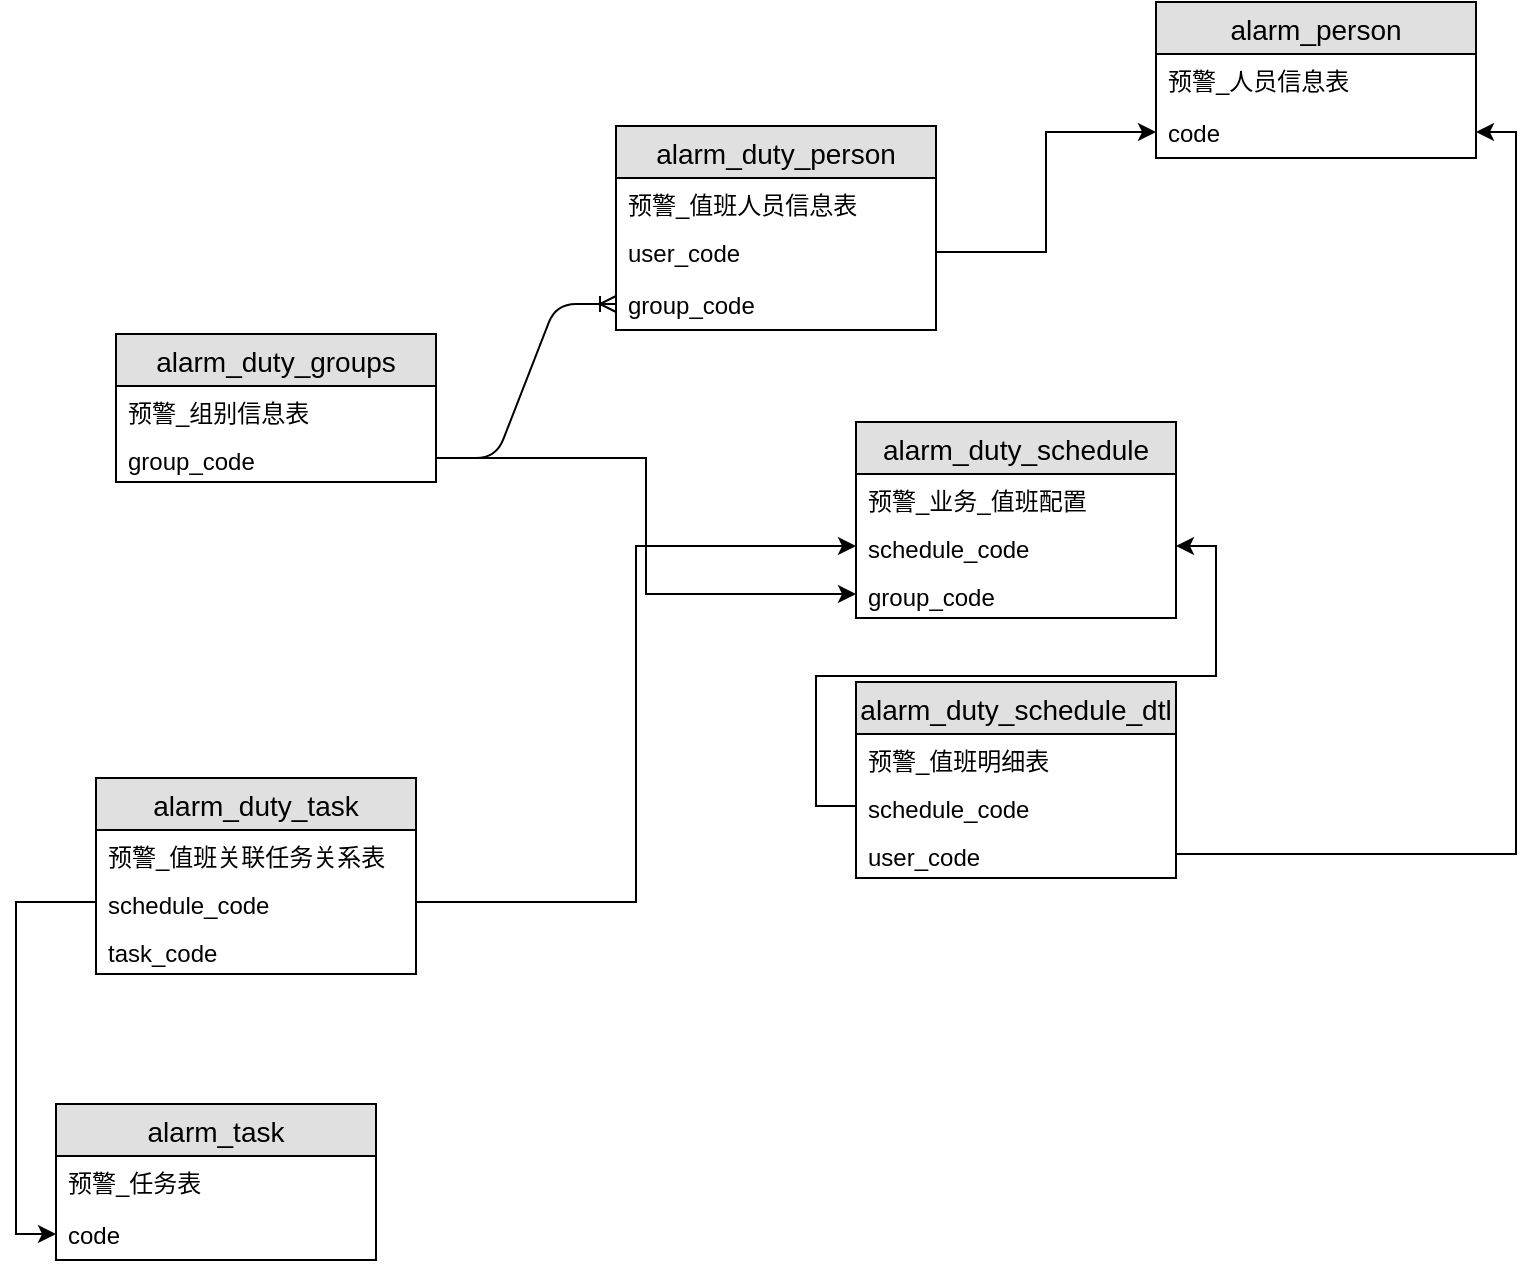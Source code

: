 <mxfile version="12.4.3" type="github" pages="1">
  <diagram id="nU8_Kjdr6IP4alDfhYj7" name="第 1 页">
    <mxGraphModel dx="868" dy="492" grid="1" gridSize="10" guides="1" tooltips="1" connect="1" arrows="1" fold="1" page="1" pageScale="1" pageWidth="827" pageHeight="1169" math="0" shadow="0">
      <root>
        <mxCell id="0"/>
        <mxCell id="1" parent="0"/>
        <mxCell id="XP2F9lPvmP8_Afb9nCL_-2" value="alarm_duty_person" style="swimlane;fontStyle=0;childLayout=stackLayout;horizontal=1;startSize=26;fillColor=#e0e0e0;horizontalStack=0;resizeParent=1;resizeParentMax=0;resizeLast=0;collapsible=1;marginBottom=0;swimlaneFillColor=#ffffff;align=center;fontSize=14;" vertex="1" parent="1">
          <mxGeometry x="360" y="82" width="160" height="102" as="geometry"/>
        </mxCell>
        <mxCell id="XP2F9lPvmP8_Afb9nCL_-3" value="预警_值班人员信息表" style="text;strokeColor=none;fillColor=none;spacingLeft=4;spacingRight=4;overflow=hidden;rotatable=0;points=[[0,0.5],[1,0.5]];portConstraint=eastwest;fontSize=12;" vertex="1" parent="XP2F9lPvmP8_Afb9nCL_-2">
          <mxGeometry y="26" width="160" height="24" as="geometry"/>
        </mxCell>
        <mxCell id="XP2F9lPvmP8_Afb9nCL_-19" value="user_code" style="text;strokeColor=none;fillColor=none;spacingLeft=4;spacingRight=4;overflow=hidden;rotatable=0;points=[[0,0.5],[1,0.5]];portConstraint=eastwest;fontSize=12;" vertex="1" parent="XP2F9lPvmP8_Afb9nCL_-2">
          <mxGeometry y="50" width="160" height="26" as="geometry"/>
        </mxCell>
        <mxCell id="XP2F9lPvmP8_Afb9nCL_-20" value="group_code" style="text;strokeColor=none;fillColor=none;spacingLeft=4;spacingRight=4;overflow=hidden;rotatable=0;points=[[0,0.5],[1,0.5]];portConstraint=eastwest;fontSize=12;" vertex="1" parent="XP2F9lPvmP8_Afb9nCL_-2">
          <mxGeometry y="76" width="160" height="26" as="geometry"/>
        </mxCell>
        <mxCell id="XP2F9lPvmP8_Afb9nCL_-6" value="alarm_duty_task" style="swimlane;fontStyle=0;childLayout=stackLayout;horizontal=1;startSize=26;fillColor=#e0e0e0;horizontalStack=0;resizeParent=1;resizeParentMax=0;resizeLast=0;collapsible=1;marginBottom=0;swimlaneFillColor=#ffffff;align=center;fontSize=14;" vertex="1" parent="1">
          <mxGeometry x="100" y="408" width="160" height="98" as="geometry"/>
        </mxCell>
        <mxCell id="XP2F9lPvmP8_Afb9nCL_-44" value="预警_值班关联任务关系表" style="text;strokeColor=none;fillColor=none;spacingLeft=4;spacingRight=4;overflow=hidden;rotatable=0;points=[[0,0.5],[1,0.5]];portConstraint=eastwest;fontSize=12;" vertex="1" parent="XP2F9lPvmP8_Afb9nCL_-6">
          <mxGeometry y="26" width="160" height="24" as="geometry"/>
        </mxCell>
        <mxCell id="XP2F9lPvmP8_Afb9nCL_-7" value="schedule_code" style="text;strokeColor=none;fillColor=none;spacingLeft=4;spacingRight=4;overflow=hidden;rotatable=0;points=[[0,0.5],[1,0.5]];portConstraint=eastwest;fontSize=12;" vertex="1" parent="XP2F9lPvmP8_Afb9nCL_-6">
          <mxGeometry y="50" width="160" height="24" as="geometry"/>
        </mxCell>
        <mxCell id="XP2F9lPvmP8_Afb9nCL_-50" value="task_code" style="text;strokeColor=none;fillColor=none;spacingLeft=4;spacingRight=4;overflow=hidden;rotatable=0;points=[[0,0.5],[1,0.5]];portConstraint=eastwest;fontSize=12;" vertex="1" parent="XP2F9lPvmP8_Afb9nCL_-6">
          <mxGeometry y="74" width="160" height="24" as="geometry"/>
        </mxCell>
        <mxCell id="XP2F9lPvmP8_Afb9nCL_-8" value="alarm_duty_schedule_dtl" style="swimlane;fontStyle=0;childLayout=stackLayout;horizontal=1;startSize=26;fillColor=#e0e0e0;horizontalStack=0;resizeParent=1;resizeParentMax=0;resizeLast=0;collapsible=1;marginBottom=0;swimlaneFillColor=#ffffff;align=center;fontSize=14;" vertex="1" parent="1">
          <mxGeometry x="480" y="360" width="160" height="98" as="geometry"/>
        </mxCell>
        <mxCell id="XP2F9lPvmP8_Afb9nCL_-9" value="预警_值班明细表" style="text;strokeColor=none;fillColor=none;spacingLeft=4;spacingRight=4;overflow=hidden;rotatable=0;points=[[0,0.5],[1,0.5]];portConstraint=eastwest;fontSize=12;" vertex="1" parent="XP2F9lPvmP8_Afb9nCL_-8">
          <mxGeometry y="26" width="160" height="24" as="geometry"/>
        </mxCell>
        <mxCell id="XP2F9lPvmP8_Afb9nCL_-39" value="schedule_code" style="text;strokeColor=none;fillColor=none;spacingLeft=4;spacingRight=4;overflow=hidden;rotatable=0;points=[[0,0.5],[1,0.5]];portConstraint=eastwest;fontSize=12;" vertex="1" parent="XP2F9lPvmP8_Afb9nCL_-8">
          <mxGeometry y="50" width="160" height="24" as="geometry"/>
        </mxCell>
        <mxCell id="XP2F9lPvmP8_Afb9nCL_-40" value="user_code" style="text;strokeColor=none;fillColor=none;spacingLeft=4;spacingRight=4;overflow=hidden;rotatable=0;points=[[0,0.5],[1,0.5]];portConstraint=eastwest;fontSize=12;" vertex="1" parent="XP2F9lPvmP8_Afb9nCL_-8">
          <mxGeometry y="74" width="160" height="24" as="geometry"/>
        </mxCell>
        <mxCell id="XP2F9lPvmP8_Afb9nCL_-10" value="alarm_duty_groups" style="swimlane;fontStyle=0;childLayout=stackLayout;horizontal=1;startSize=26;fillColor=#e0e0e0;horizontalStack=0;resizeParent=1;resizeParentMax=0;resizeLast=0;collapsible=1;marginBottom=0;swimlaneFillColor=#ffffff;align=center;fontSize=14;" vertex="1" parent="1">
          <mxGeometry x="110" y="186" width="160" height="74" as="geometry"/>
        </mxCell>
        <mxCell id="XP2F9lPvmP8_Afb9nCL_-11" value="预警_组别信息表" style="text;strokeColor=none;fillColor=none;spacingLeft=4;spacingRight=4;overflow=hidden;rotatable=0;points=[[0,0.5],[1,0.5]];portConstraint=eastwest;fontSize=12;" vertex="1" parent="XP2F9lPvmP8_Afb9nCL_-10">
          <mxGeometry y="26" width="160" height="24" as="geometry"/>
        </mxCell>
        <mxCell id="XP2F9lPvmP8_Afb9nCL_-29" value="group_code" style="text;strokeColor=none;fillColor=none;spacingLeft=4;spacingRight=4;overflow=hidden;rotatable=0;points=[[0,0.5],[1,0.5]];portConstraint=eastwest;fontSize=12;" vertex="1" parent="XP2F9lPvmP8_Afb9nCL_-10">
          <mxGeometry y="50" width="160" height="24" as="geometry"/>
        </mxCell>
        <mxCell id="XP2F9lPvmP8_Afb9nCL_-12" value="alarm_duty_schedule" style="swimlane;fontStyle=0;childLayout=stackLayout;horizontal=1;startSize=26;fillColor=#e0e0e0;horizontalStack=0;resizeParent=1;resizeParentMax=0;resizeLast=0;collapsible=1;marginBottom=0;swimlaneFillColor=#ffffff;align=center;fontSize=14;" vertex="1" parent="1">
          <mxGeometry x="480" y="230" width="160" height="98" as="geometry"/>
        </mxCell>
        <mxCell id="XP2F9lPvmP8_Afb9nCL_-13" value="预警_业务_值班配置" style="text;strokeColor=none;fillColor=none;spacingLeft=4;spacingRight=4;overflow=hidden;rotatable=0;points=[[0,0.5],[1,0.5]];portConstraint=eastwest;fontSize=12;" vertex="1" parent="XP2F9lPvmP8_Afb9nCL_-12">
          <mxGeometry y="26" width="160" height="24" as="geometry"/>
        </mxCell>
        <mxCell id="XP2F9lPvmP8_Afb9nCL_-36" value="schedule_code" style="text;strokeColor=none;fillColor=none;spacingLeft=4;spacingRight=4;overflow=hidden;rotatable=0;points=[[0,0.5],[1,0.5]];portConstraint=eastwest;fontSize=12;" vertex="1" parent="XP2F9lPvmP8_Afb9nCL_-12">
          <mxGeometry y="50" width="160" height="24" as="geometry"/>
        </mxCell>
        <mxCell id="XP2F9lPvmP8_Afb9nCL_-43" value="group_code" style="text;strokeColor=none;fillColor=none;spacingLeft=4;spacingRight=4;overflow=hidden;rotatable=0;points=[[0,0.5],[1,0.5]];portConstraint=eastwest;fontSize=12;" vertex="1" parent="XP2F9lPvmP8_Afb9nCL_-12">
          <mxGeometry y="74" width="160" height="24" as="geometry"/>
        </mxCell>
        <mxCell id="XP2F9lPvmP8_Afb9nCL_-14" value="alarm_person" style="swimlane;fontStyle=0;childLayout=stackLayout;horizontal=1;startSize=26;fillColor=#e0e0e0;horizontalStack=0;resizeParent=1;resizeParentMax=0;resizeLast=0;collapsible=1;marginBottom=0;swimlaneFillColor=#ffffff;align=center;fontSize=14;" vertex="1" parent="1">
          <mxGeometry x="630" y="20" width="160" height="78" as="geometry"/>
        </mxCell>
        <mxCell id="XP2F9lPvmP8_Afb9nCL_-15" value="预警_人员信息表" style="text;strokeColor=none;fillColor=none;spacingLeft=4;spacingRight=4;overflow=hidden;rotatable=0;points=[[0,0.5],[1,0.5]];portConstraint=eastwest;fontSize=12;" vertex="1" parent="XP2F9lPvmP8_Afb9nCL_-14">
          <mxGeometry y="26" width="160" height="26" as="geometry"/>
        </mxCell>
        <mxCell id="XP2F9lPvmP8_Afb9nCL_-16" value="code" style="text;strokeColor=none;fillColor=none;spacingLeft=4;spacingRight=4;overflow=hidden;rotatable=0;points=[[0,0.5],[1,0.5]];portConstraint=eastwest;fontSize=12;" vertex="1" parent="XP2F9lPvmP8_Afb9nCL_-14">
          <mxGeometry y="52" width="160" height="26" as="geometry"/>
        </mxCell>
        <mxCell id="XP2F9lPvmP8_Afb9nCL_-31" value="" style="edgeStyle=entityRelationEdgeStyle;fontSize=12;html=1;endArrow=ERoneToMany;exitX=1;exitY=0.5;exitDx=0;exitDy=0;entryX=0;entryY=0.5;entryDx=0;entryDy=0;" edge="1" parent="1" source="XP2F9lPvmP8_Afb9nCL_-29" target="XP2F9lPvmP8_Afb9nCL_-20">
          <mxGeometry width="100" height="100" relative="1" as="geometry">
            <mxPoint x="260" y="300" as="sourcePoint"/>
            <mxPoint x="360" y="200" as="targetPoint"/>
          </mxGeometry>
        </mxCell>
        <mxCell id="XP2F9lPvmP8_Afb9nCL_-37" style="edgeStyle=orthogonalEdgeStyle;rounded=0;orthogonalLoop=1;jettySize=auto;html=1;entryX=0;entryY=0.5;entryDx=0;entryDy=0;" edge="1" parent="1" source="XP2F9lPvmP8_Afb9nCL_-29" target="XP2F9lPvmP8_Afb9nCL_-43">
          <mxGeometry relative="1" as="geometry"/>
        </mxCell>
        <mxCell id="XP2F9lPvmP8_Afb9nCL_-38" style="edgeStyle=orthogonalEdgeStyle;rounded=0;orthogonalLoop=1;jettySize=auto;html=1;entryX=0;entryY=0.5;entryDx=0;entryDy=0;" edge="1" parent="1" source="XP2F9lPvmP8_Afb9nCL_-19" target="XP2F9lPvmP8_Afb9nCL_-16">
          <mxGeometry relative="1" as="geometry"/>
        </mxCell>
        <mxCell id="XP2F9lPvmP8_Afb9nCL_-41" style="edgeStyle=orthogonalEdgeStyle;rounded=0;orthogonalLoop=1;jettySize=auto;html=1;entryX=1;entryY=0.5;entryDx=0;entryDy=0;" edge="1" parent="1" source="XP2F9lPvmP8_Afb9nCL_-39" target="XP2F9lPvmP8_Afb9nCL_-36">
          <mxGeometry relative="1" as="geometry"/>
        </mxCell>
        <mxCell id="XP2F9lPvmP8_Afb9nCL_-42" style="edgeStyle=orthogonalEdgeStyle;rounded=0;orthogonalLoop=1;jettySize=auto;html=1;entryX=1;entryY=0.5;entryDx=0;entryDy=0;" edge="1" parent="1" source="XP2F9lPvmP8_Afb9nCL_-40" target="XP2F9lPvmP8_Afb9nCL_-16">
          <mxGeometry relative="1" as="geometry"/>
        </mxCell>
        <mxCell id="XP2F9lPvmP8_Afb9nCL_-45" style="edgeStyle=orthogonalEdgeStyle;rounded=0;orthogonalLoop=1;jettySize=auto;html=1;entryX=0;entryY=0.5;entryDx=0;entryDy=0;" edge="1" parent="1" source="XP2F9lPvmP8_Afb9nCL_-7" target="XP2F9lPvmP8_Afb9nCL_-36">
          <mxGeometry relative="1" as="geometry"/>
        </mxCell>
        <mxCell id="XP2F9lPvmP8_Afb9nCL_-46" value="alarm_task" style="swimlane;fontStyle=0;childLayout=stackLayout;horizontal=1;startSize=26;fillColor=#e0e0e0;horizontalStack=0;resizeParent=1;resizeParentMax=0;resizeLast=0;collapsible=1;marginBottom=0;swimlaneFillColor=#ffffff;align=center;fontSize=14;" vertex="1" parent="1">
          <mxGeometry x="80" y="571" width="160" height="78" as="geometry"/>
        </mxCell>
        <mxCell id="XP2F9lPvmP8_Afb9nCL_-47" value="预警_任务表" style="text;strokeColor=none;fillColor=none;spacingLeft=4;spacingRight=4;overflow=hidden;rotatable=0;points=[[0,0.5],[1,0.5]];portConstraint=eastwest;fontSize=12;" vertex="1" parent="XP2F9lPvmP8_Afb9nCL_-46">
          <mxGeometry y="26" width="160" height="26" as="geometry"/>
        </mxCell>
        <mxCell id="XP2F9lPvmP8_Afb9nCL_-48" value="code" style="text;strokeColor=none;fillColor=none;spacingLeft=4;spacingRight=4;overflow=hidden;rotatable=0;points=[[0,0.5],[1,0.5]];portConstraint=eastwest;fontSize=12;" vertex="1" parent="XP2F9lPvmP8_Afb9nCL_-46">
          <mxGeometry y="52" width="160" height="26" as="geometry"/>
        </mxCell>
        <mxCell id="XP2F9lPvmP8_Afb9nCL_-51" style="edgeStyle=orthogonalEdgeStyle;rounded=0;orthogonalLoop=1;jettySize=auto;html=1;entryX=0;entryY=0.5;entryDx=0;entryDy=0;" edge="1" parent="1" source="XP2F9lPvmP8_Afb9nCL_-7" target="XP2F9lPvmP8_Afb9nCL_-48">
          <mxGeometry relative="1" as="geometry"/>
        </mxCell>
      </root>
    </mxGraphModel>
  </diagram>
</mxfile>
